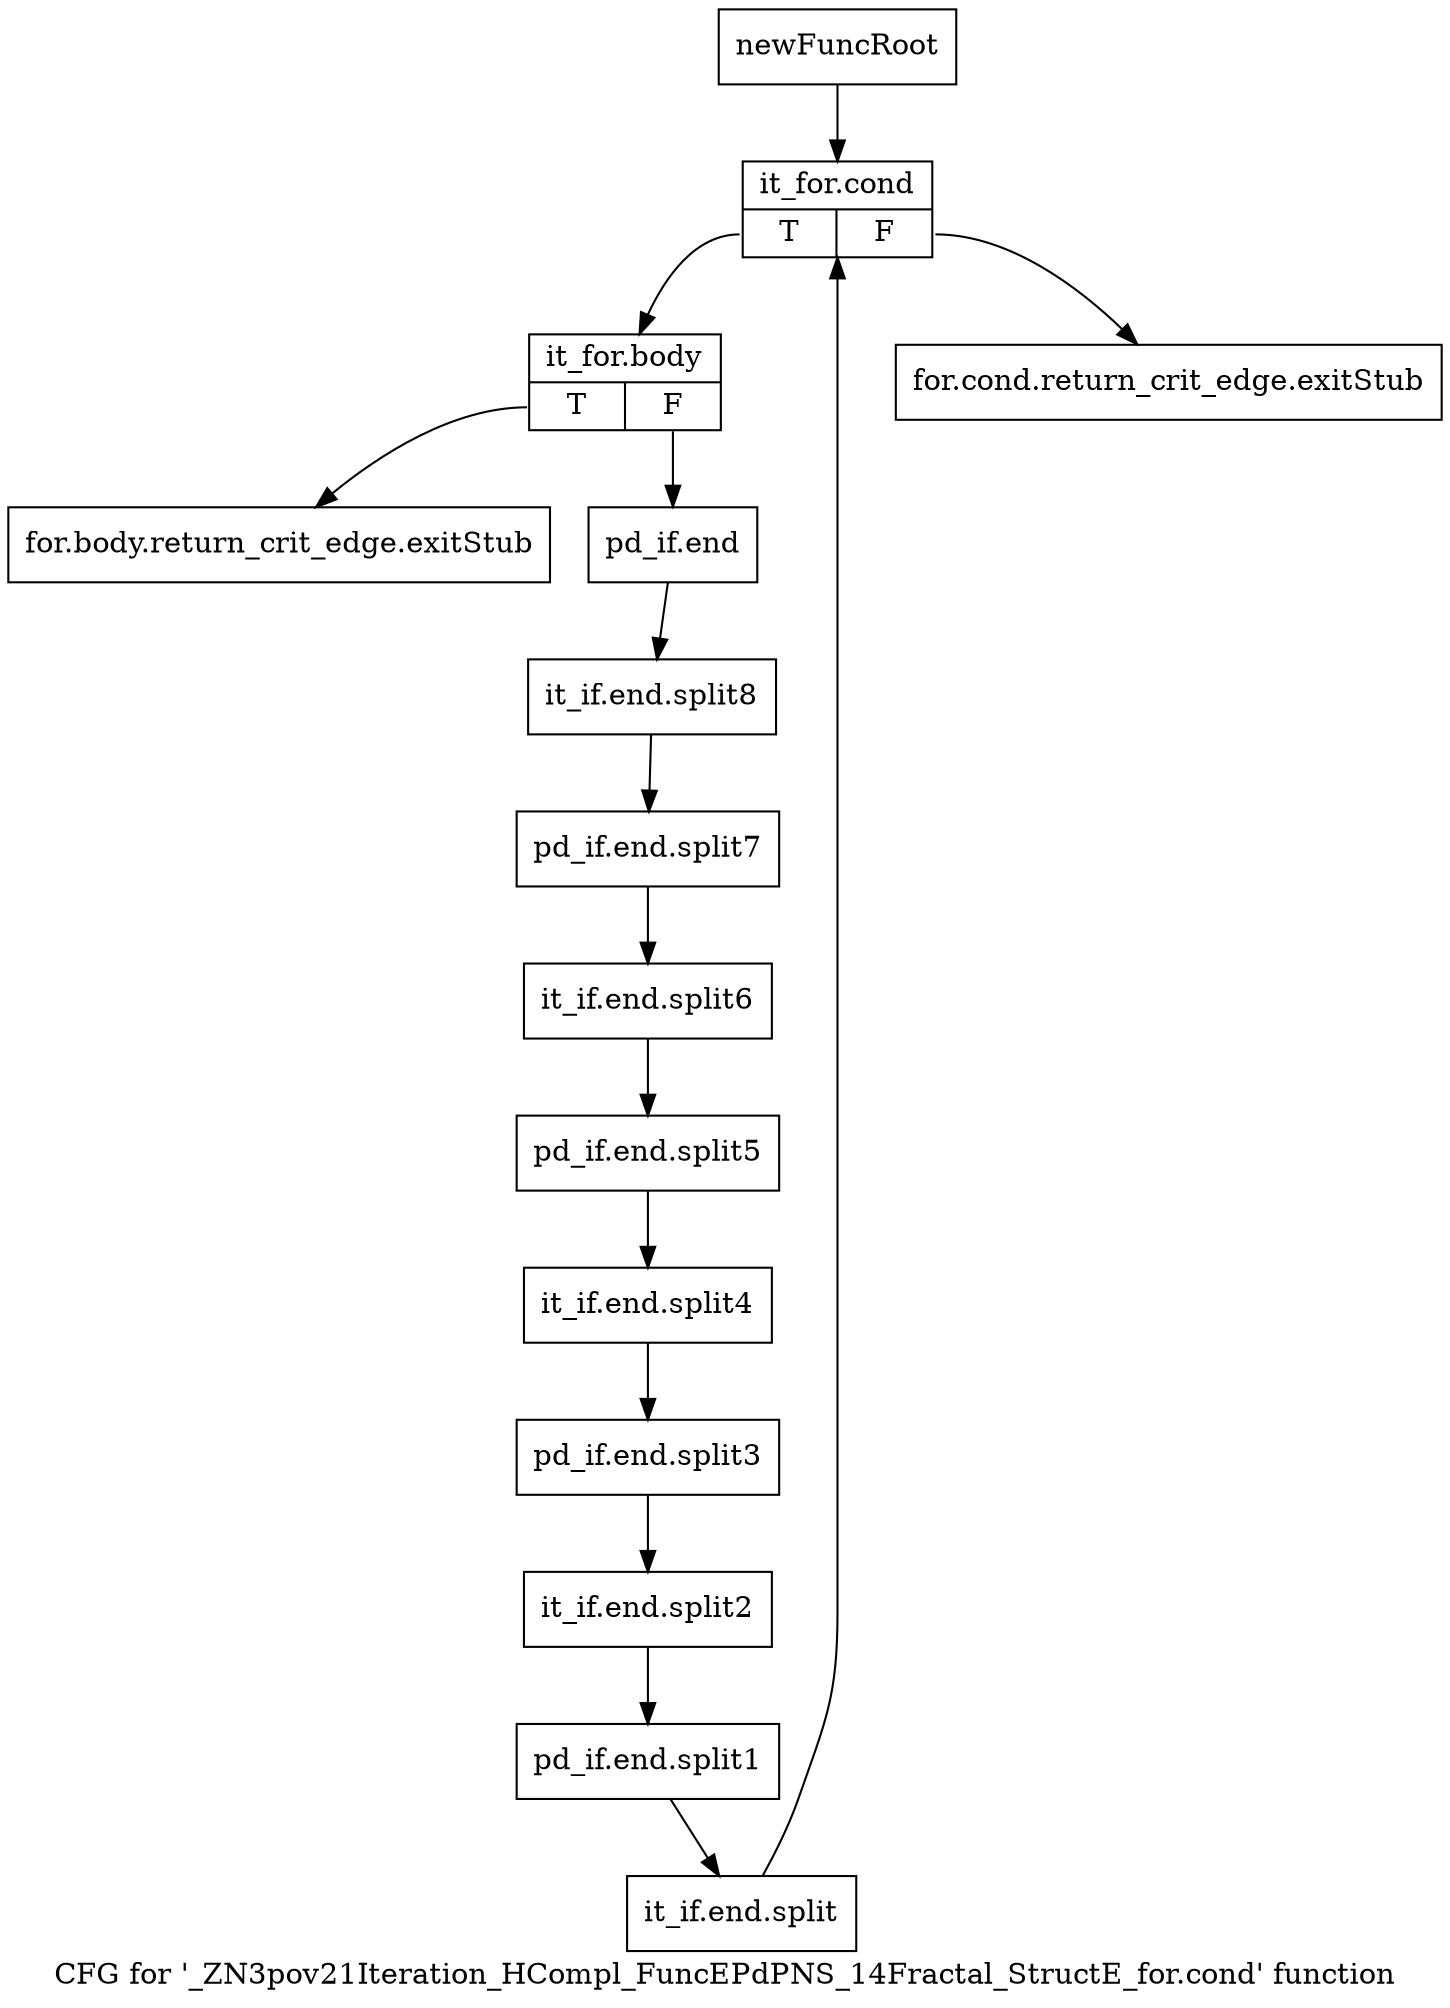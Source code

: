digraph "CFG for '_ZN3pov21Iteration_HCompl_FuncEPdPNS_14Fractal_StructE_for.cond' function" {
	label="CFG for '_ZN3pov21Iteration_HCompl_FuncEPdPNS_14Fractal_StructE_for.cond' function";

	Node0x1cc6a30 [shape=record,label="{newFuncRoot}"];
	Node0x1cc6a30 -> Node0x1cc6b20;
	Node0x1cc6a80 [shape=record,label="{for.cond.return_crit_edge.exitStub}"];
	Node0x1cc6ad0 [shape=record,label="{for.body.return_crit_edge.exitStub}"];
	Node0x1cc6b20 [shape=record,label="{it_for.cond|{<s0>T|<s1>F}}"];
	Node0x1cc6b20:s0 -> Node0x1cc6b70;
	Node0x1cc6b20:s1 -> Node0x1cc6a80;
	Node0x1cc6b70 [shape=record,label="{it_for.body|{<s0>T|<s1>F}}"];
	Node0x1cc6b70:s0 -> Node0x1cc6ad0;
	Node0x1cc6b70:s1 -> Node0x1cc73e0;
	Node0x1cc73e0 [shape=record,label="{pd_if.end}"];
	Node0x1cc73e0 -> Node0x36fc320;
	Node0x36fc320 [shape=record,label="{it_if.end.split8}"];
	Node0x36fc320 -> Node0x375cbd0;
	Node0x375cbd0 [shape=record,label="{pd_if.end.split7}"];
	Node0x375cbd0 -> Node0x375cb80;
	Node0x375cb80 [shape=record,label="{it_if.end.split6}"];
	Node0x375cb80 -> Node0x36fbcd0;
	Node0x36fbcd0 [shape=record,label="{pd_if.end.split5}"];
	Node0x36fbcd0 -> Node0x36fbf60;
	Node0x36fbf60 [shape=record,label="{it_if.end.split4}"];
	Node0x36fbf60 -> Node0x36fb320;
	Node0x36fb320 [shape=record,label="{pd_if.end.split3}"];
	Node0x36fb320 -> Node0x36b0b60;
	Node0x36b0b60 [shape=record,label="{it_if.end.split2}"];
	Node0x36b0b60 -> Node0x3789530;
	Node0x3789530 [shape=record,label="{pd_if.end.split1}"];
	Node0x3789530 -> Node0x37895d0;
	Node0x37895d0 [shape=record,label="{it_if.end.split}"];
	Node0x37895d0 -> Node0x1cc6b20;
}
